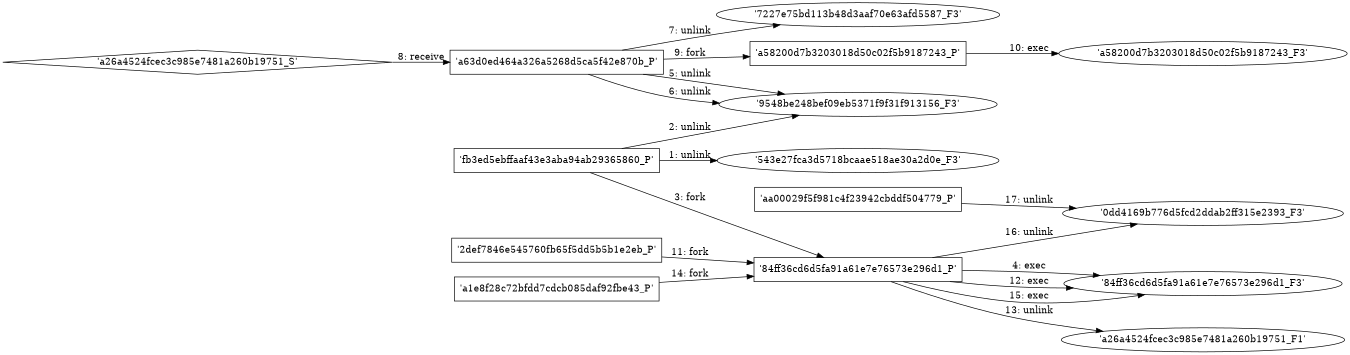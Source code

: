 digraph "D:\Learning\Paper\apt\基于CTI的攻击预警\Dataset\攻击图\ASGfromALLCTI\World Backup Day is as good as any to back up your data.dot" {
rankdir="LR"
size="9"
fixedsize="false"
splines="true"
nodesep=0.3
ranksep=0
fontsize=10
overlap="scalexy"
engine= "neato"
	"'543e27fca3d5718bcaae518ae30a2d0e_F3'" [node_type=file shape=ellipse]
	"'fb3ed5ebffaaf43e3aba94ab29365860_P'" [node_type=Process shape=box]
	"'fb3ed5ebffaaf43e3aba94ab29365860_P'" -> "'543e27fca3d5718bcaae518ae30a2d0e_F3'" [label="1: unlink"]
	"'9548be248bef09eb5371f9f31f913156_F3'" [node_type=file shape=ellipse]
	"'fb3ed5ebffaaf43e3aba94ab29365860_P'" [node_type=Process shape=box]
	"'fb3ed5ebffaaf43e3aba94ab29365860_P'" -> "'9548be248bef09eb5371f9f31f913156_F3'" [label="2: unlink"]
	"'fb3ed5ebffaaf43e3aba94ab29365860_P'" [node_type=Process shape=box]
	"'84ff36cd6d5fa91a61e7e76573e296d1_P'" [node_type=Process shape=box]
	"'fb3ed5ebffaaf43e3aba94ab29365860_P'" -> "'84ff36cd6d5fa91a61e7e76573e296d1_P'" [label="3: fork"]
	"'84ff36cd6d5fa91a61e7e76573e296d1_P'" [node_type=Process shape=box]
	"'84ff36cd6d5fa91a61e7e76573e296d1_F3'" [node_type=File shape=ellipse]
	"'84ff36cd6d5fa91a61e7e76573e296d1_P'" -> "'84ff36cd6d5fa91a61e7e76573e296d1_F3'" [label="4: exec"]
	"'9548be248bef09eb5371f9f31f913156_F3'" [node_type=file shape=ellipse]
	"'a63d0ed464a326a5268d5ca5f42e870b_P'" [node_type=Process shape=box]
	"'a63d0ed464a326a5268d5ca5f42e870b_P'" -> "'9548be248bef09eb5371f9f31f913156_F3'" [label="5: unlink"]
	"'9548be248bef09eb5371f9f31f913156_F3'" [node_type=file shape=ellipse]
	"'a63d0ed464a326a5268d5ca5f42e870b_P'" [node_type=Process shape=box]
	"'a63d0ed464a326a5268d5ca5f42e870b_P'" -> "'9548be248bef09eb5371f9f31f913156_F3'" [label="6: unlink"]
	"'7227e75bd113b48d3aaf70e63afd5587_F3'" [node_type=file shape=ellipse]
	"'a63d0ed464a326a5268d5ca5f42e870b_P'" [node_type=Process shape=box]
	"'a63d0ed464a326a5268d5ca5f42e870b_P'" -> "'7227e75bd113b48d3aaf70e63afd5587_F3'" [label="7: unlink"]
	"'a63d0ed464a326a5268d5ca5f42e870b_P'" [node_type=Process shape=box]
	"'a26a4524fcec3c985e7481a260b19751_S'" [node_type=Socket shape=diamond]
	"'a26a4524fcec3c985e7481a260b19751_S'" -> "'a63d0ed464a326a5268d5ca5f42e870b_P'" [label="8: receive"]
	"'a63d0ed464a326a5268d5ca5f42e870b_P'" [node_type=Process shape=box]
	"'a58200d7b3203018d50c02f5b9187243_P'" [node_type=Process shape=box]
	"'a63d0ed464a326a5268d5ca5f42e870b_P'" -> "'a58200d7b3203018d50c02f5b9187243_P'" [label="9: fork"]
	"'a58200d7b3203018d50c02f5b9187243_P'" [node_type=Process shape=box]
	"'a58200d7b3203018d50c02f5b9187243_F3'" [node_type=File shape=ellipse]
	"'a58200d7b3203018d50c02f5b9187243_P'" -> "'a58200d7b3203018d50c02f5b9187243_F3'" [label="10: exec"]
	"'2def7846e545760fb65f5dd5b5b1e2eb_P'" [node_type=Process shape=box]
	"'84ff36cd6d5fa91a61e7e76573e296d1_P'" [node_type=Process shape=box]
	"'2def7846e545760fb65f5dd5b5b1e2eb_P'" -> "'84ff36cd6d5fa91a61e7e76573e296d1_P'" [label="11: fork"]
	"'84ff36cd6d5fa91a61e7e76573e296d1_P'" [node_type=Process shape=box]
	"'84ff36cd6d5fa91a61e7e76573e296d1_F3'" [node_type=File shape=ellipse]
	"'84ff36cd6d5fa91a61e7e76573e296d1_P'" -> "'84ff36cd6d5fa91a61e7e76573e296d1_F3'" [label="12: exec"]
	"'a26a4524fcec3c985e7481a260b19751_F1'" [node_type=file shape=ellipse]
	"'84ff36cd6d5fa91a61e7e76573e296d1_P'" [node_type=Process shape=box]
	"'84ff36cd6d5fa91a61e7e76573e296d1_P'" -> "'a26a4524fcec3c985e7481a260b19751_F1'" [label="13: unlink"]
	"'a1e8f28c72bfdd7cdcb085daf92fbe43_P'" [node_type=Process shape=box]
	"'84ff36cd6d5fa91a61e7e76573e296d1_P'" [node_type=Process shape=box]
	"'a1e8f28c72bfdd7cdcb085daf92fbe43_P'" -> "'84ff36cd6d5fa91a61e7e76573e296d1_P'" [label="14: fork"]
	"'84ff36cd6d5fa91a61e7e76573e296d1_P'" [node_type=Process shape=box]
	"'84ff36cd6d5fa91a61e7e76573e296d1_F3'" [node_type=File shape=ellipse]
	"'84ff36cd6d5fa91a61e7e76573e296d1_P'" -> "'84ff36cd6d5fa91a61e7e76573e296d1_F3'" [label="15: exec"]
	"'0dd4169b776d5fcd2ddab2ff315e2393_F3'" [node_type=file shape=ellipse]
	"'84ff36cd6d5fa91a61e7e76573e296d1_P'" [node_type=Process shape=box]
	"'84ff36cd6d5fa91a61e7e76573e296d1_P'" -> "'0dd4169b776d5fcd2ddab2ff315e2393_F3'" [label="16: unlink"]
	"'0dd4169b776d5fcd2ddab2ff315e2393_F3'" [node_type=file shape=ellipse]
	"'aa00029f5f981c4f23942cbddf504779_P'" [node_type=Process shape=box]
	"'aa00029f5f981c4f23942cbddf504779_P'" -> "'0dd4169b776d5fcd2ddab2ff315e2393_F3'" [label="17: unlink"]
}
